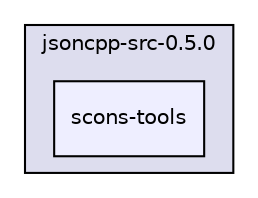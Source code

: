 digraph "json/jsoncpp-src-0.5.0/scons-tools" {
  compound=true
  node [ fontsize="10", fontname="Helvetica"];
  edge [ labelfontsize="10", labelfontname="Helvetica"];
  subgraph clusterdir_51686e203cd5569fcb86b843e97384be {
    graph [ bgcolor="#ddddee", pencolor="black", label="jsoncpp-src-0.5.0" fontname="Helvetica", fontsize="10", URL="dir_51686e203cd5569fcb86b843e97384be.html"]
  dir_cdb64e712a1da985bd67a66c9de112e8 [shape=box, label="scons-tools", style="filled", fillcolor="#eeeeff", pencolor="black", URL="dir_cdb64e712a1da985bd67a66c9de112e8.html"];
  }
}
